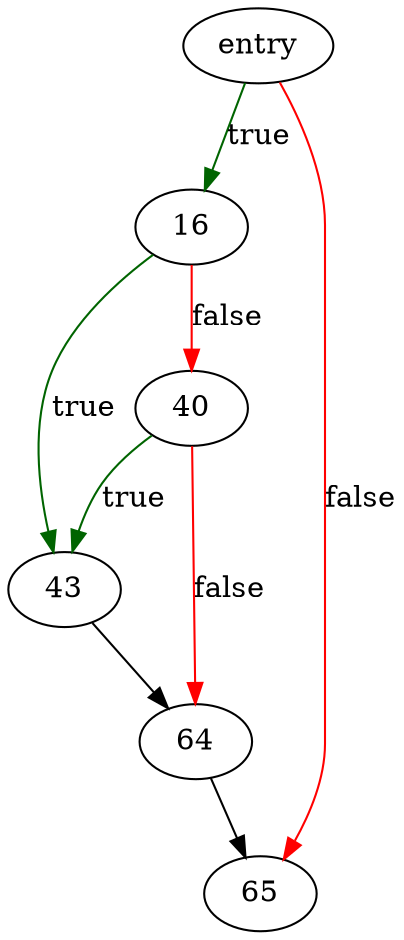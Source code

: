 digraph "targetSrcList" {
	// Node definitions.
	2 [label=entry];
	16;
	40;
	43;
	64;
	65;

	// Edge definitions.
	2 -> 16 [
		color=darkgreen
		label=true
	];
	2 -> 65 [
		color=red
		label=false
	];
	16 -> 40 [
		color=red
		label=false
	];
	16 -> 43 [
		color=darkgreen
		label=true
	];
	40 -> 43 [
		color=darkgreen
		label=true
	];
	40 -> 64 [
		color=red
		label=false
	];
	43 -> 64;
	64 -> 65;
}